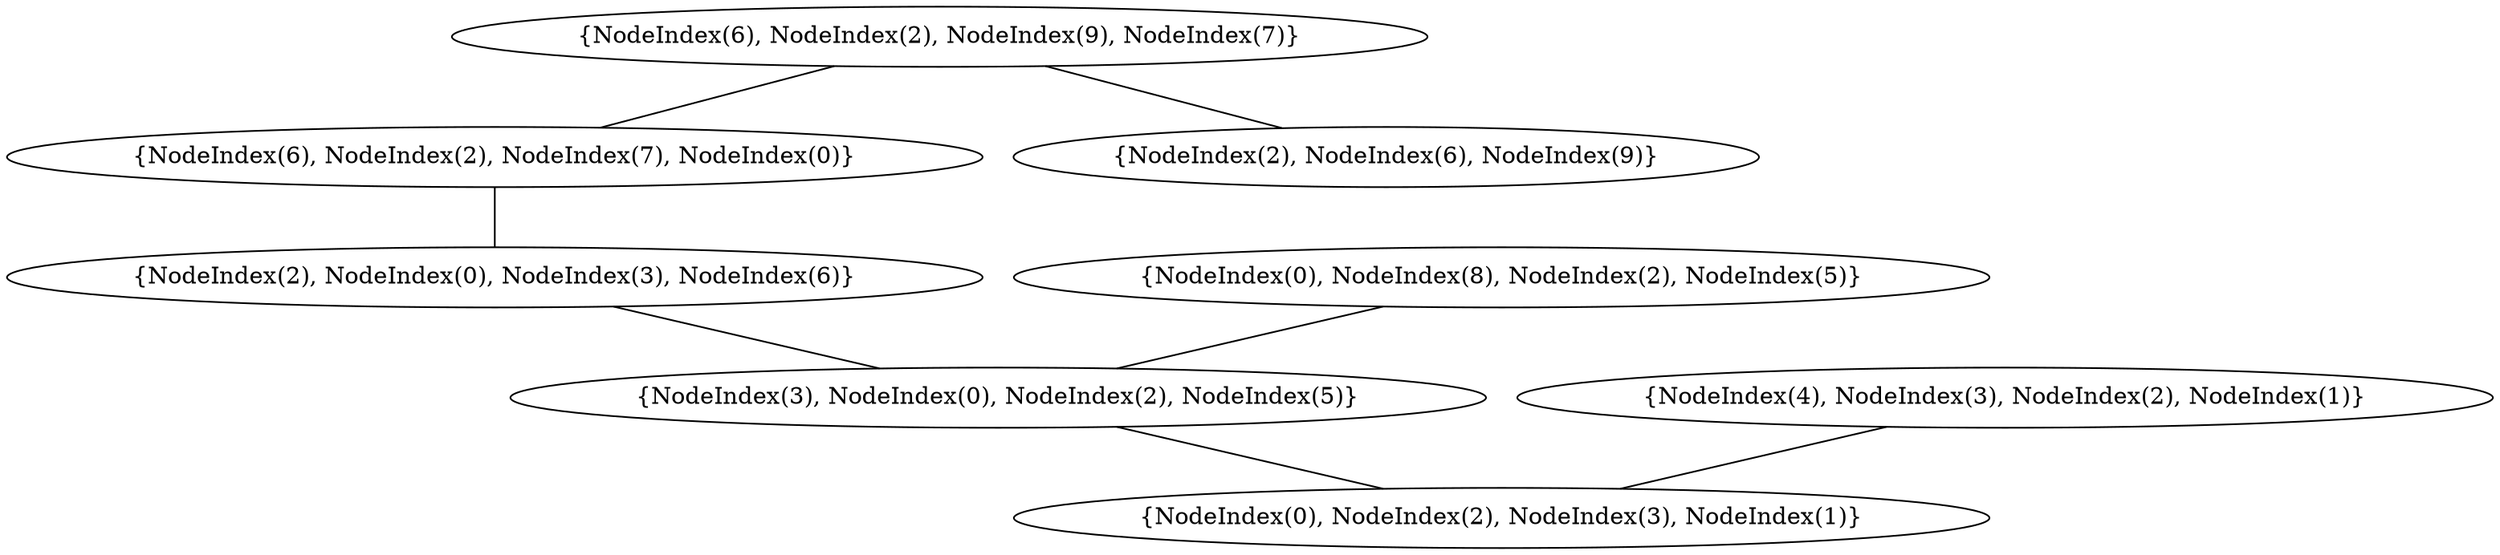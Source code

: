 graph {
    0 [ label = "{NodeIndex(0), NodeIndex(2), NodeIndex(3), NodeIndex(1)}" ]
    1 [ label = "{NodeIndex(3), NodeIndex(0), NodeIndex(2), NodeIndex(5)}" ]
    2 [ label = "{NodeIndex(2), NodeIndex(0), NodeIndex(3), NodeIndex(6)}" ]
    3 [ label = "{NodeIndex(6), NodeIndex(2), NodeIndex(7), NodeIndex(0)}" ]
    4 [ label = "{NodeIndex(0), NodeIndex(8), NodeIndex(2), NodeIndex(5)}" ]
    5 [ label = "{NodeIndex(4), NodeIndex(3), NodeIndex(2), NodeIndex(1)}" ]
    6 [ label = "{NodeIndex(2), NodeIndex(6), NodeIndex(9)}" ]
    7 [ label = "{NodeIndex(6), NodeIndex(2), NodeIndex(9), NodeIndex(7)}" ]
    1 -- 0 [ ]
    2 -- 1 [ ]
    7 -- 6 [ ]
    7 -- 3 [ ]
    5 -- 0 [ ]
    4 -- 1 [ ]
    3 -- 2 [ ]
}
